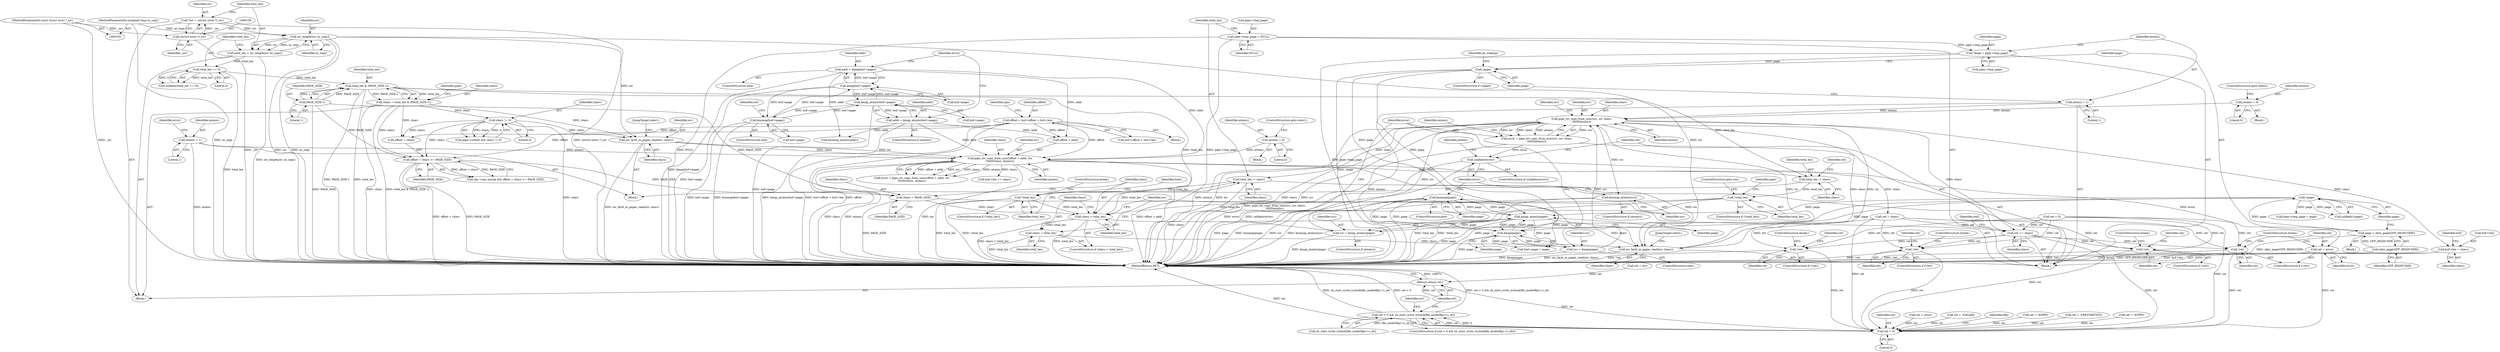 digraph "0_linux_f0d1bec9d58d4c038d0ac958c9af82be6eb18045_1@API" {
"1000438" [label="(Call,pipe_iov_copy_from_user(src, iov, chars,\n\t\t\t\t\t\t\tatomic))"];
"1000427" [label="(Call,src = kmap_atomic(page))"];
"1000429" [label="(Call,kmap_atomic(page))"];
"1000388" [label="(Call,!page)"];
"1000376" [label="(Call,*page = pipe->tmp_page)"];
"1000518" [label="(Call,pipe->tmp_page = NULL)"];
"1000448" [label="(Call,kunmap(page))"];
"1000434" [label="(Call,kmap(page))"];
"1000397" [label="(Call,!page)"];
"1000391" [label="(Call,page = alloc_page(GFP_HIGHUSER))"];
"1000393" [label="(Call,alloc_page(GFP_HIGHUSER))"];
"1000432" [label="(Call,src = kmap(page))"];
"1000421" [label="(Call,iov_fault_in_pages_read(iov, chars))"];
"1000438" [label="(Call,pipe_iov_copy_from_user(src, iov, chars,\n\t\t\t\t\t\t\tatomic))"];
"1000457" [label="(Call,atomic = 0)"];
"1000384" [label="(Call,atomic = 1)"];
"1000272" [label="(Call,pipe_iov_copy_from_user(offset + addr, iov,\n\t\t\t\t\t\t\tchars, atomic))"];
"1000217" [label="(Call,offset = buf->offset + buf->len)"];
"1000264" [label="(Call,addr = kmap(buf->page))"];
"1000266" [label="(Call,kmap(buf->page))"];
"1000259" [label="(Call,kmap_atomic(buf->page))"];
"1000284" [label="(Call,kunmap(buf->page))"];
"1000257" [label="(Call,addr = kmap_atomic(buf->page))"];
"1000251" [label="(Call,iov_fault_in_pages_read(iov, chars))"];
"1000135" [label="(Call,iov_length(iov, nr_segs))"];
"1000126" [label="(Call,*iov = (struct iovec *)_iov)"];
"1000128" [label="(Call,(struct iovec *)_iov)"];
"1000107" [label="(MethodParameterIn,const struct iovec *_iov)"];
"1000108" [label="(MethodParameterIn,unsigned long nr_segs)"];
"1000168" [label="(Call,chars = total_len & (PAGE_SIZE-1))"];
"1000170" [label="(Call,total_len & (PAGE_SIZE-1))"];
"1000140" [label="(Call,total_len == 0)"];
"1000133" [label="(Call,total_len = iov_length(iov, nr_segs))"];
"1000172" [label="(Call,PAGE_SIZE-1)"];
"1000180" [label="(Call,chars != 0)"];
"1000239" [label="(Call,atomic = 1)"];
"1000300" [label="(Call,atomic = 0)"];
"1000415" [label="(Call,chars > total_len)"];
"1000411" [label="(Call,chars = PAGE_SIZE)"];
"1000231" [label="(Call,offset + chars <= PAGE_SIZE)"];
"1000317" [label="(Call,!total_len)"];
"1000310" [label="(Call,total_len -= chars)"];
"1000527" [label="(Call,!total_len)"];
"1000523" [label="(Call,total_len -= chars)"];
"1000418" [label="(Call,chars = total_len)"];
"1000436" [label="(Call,error = pipe_iov_copy_from_user(src, iov, chars,\n\t\t\t\t\t\t\tatomic))"];
"1000451" [label="(Call,unlikely(error))"];
"1000464" [label="(Call,ret = error)"];
"1000618" [label="(Call,ret > 0)"];
"1000617" [label="(Call,ret > 0 && sb_start_write_trylock(file_inode(filp)->i_sb))"];
"1000642" [label="(Return,return ret;)"];
"1000445" [label="(Call,kunmap_atomic(src))"];
"1000468" [label="(Call,ret += chars)"];
"1000334" [label="(Call,!ret)"];
"1000462" [label="(Call,!ret)"];
"1000545" [label="(Call,!ret)"];
"1000557" [label="(Call,!ret)"];
"1000487" [label="(Call,buf->len = chars)"];
"1000182" [label="(Literal,0)"];
"1000326" [label="(Identifier,pipe)"];
"1000385" [label="(Identifier,atomic)"];
"1000467" [label="(ControlStructure,break;)"];
"1000445" [label="(Call,kunmap_atomic(src))"];
"1000128" [label="(Call,(struct iovec *)_iov)"];
"1000464" [label="(Call,ret = error)"];
"1000462" [label="(Call,!ret)"];
"1000258" [label="(Identifier,addr)"];
"1000311" [label="(Identifier,total_len)"];
"1000314" [label="(Identifier,ret)"];
"1000257" [label="(Call,addr = kmap_atomic(buf->page))"];
"1000273" [label="(Call,offset + addr)"];
"1000522" [label="(Identifier,NULL)"];
"1000422" [label="(Identifier,iov)"];
"1000232" [label="(Call,offset + chars)"];
"1000137" [label="(Identifier,nr_segs)"];
"1000618" [label="(Call,ret > 0)"];
"1000386" [label="(Literal,1)"];
"1000270" [label="(Call,error = pipe_iov_copy_from_user(offset + addr, iov,\n\t\t\t\t\t\t\tchars, atomic))"];
"1000487" [label="(Call,buf->len = chars)"];
"1000301" [label="(Identifier,atomic)"];
"1000277" [label="(Identifier,chars)"];
"1000141" [label="(Identifier,total_len)"];
"1000219" [label="(Call,buf->offset + buf->len)"];
"1000468" [label="(Call,ret += chars)"];
"1000271" [label="(Identifier,error)"];
"1000494" [label="(Identifier,buf)"];
"1000390" [label="(Block,)"];
"1000548" [label="(Identifier,ret)"];
"1000460" [label="(ControlStructure,goto redo2;)"];
"1000441" [label="(Identifier,chars)"];
"1000217" [label="(Call,offset = buf->offset + buf->len)"];
"1000178" [label="(Identifier,pipe)"];
"1000240" [label="(Identifier,atomic)"];
"1000461" [label="(ControlStructure,if (!ret))"];
"1000265" [label="(Identifier,addr)"];
"1000470" [label="(Identifier,chars)"];
"1000241" [label="(Literal,1)"];
"1000634" [label="(Call,ret = err)"];
"1000176" [label="(Call,pipe->nrbufs && chars != 0)"];
"1000463" [label="(Identifier,ret)"];
"1000313" [label="(Call,ret = chars)"];
"1000170" [label="(Call,total_len & (PAGE_SIZE-1))"];
"1000447" [label="(ControlStructure,else)"];
"1000431" [label="(ControlStructure,else)"];
"1000352" [label="(Block,)"];
"1000236" [label="(Block,)"];
"1000456" [label="(Block,)"];
"1000227" [label="(Call,ops->can_merge && offset + chars <= PAGE_SIZE)"];
"1000126" [label="(Call,*iov = (struct iovec *)_iov)"];
"1000319" [label="(ControlStructure,goto out;)"];
"1000617" [label="(Call,ret > 0 && sb_start_write_trylock(file_inode(filp)->i_sb))"];
"1000473" [label="(Identifier,buf)"];
"1000334" [label="(Call,!ret)"];
"1000335" [label="(Identifier,ret)"];
"1000446" [label="(Identifier,src)"];
"1000252" [label="(Identifier,iov)"];
"1000398" [label="(Identifier,page)"];
"1000458" [label="(Identifier,atomic)"];
"1000171" [label="(Identifier,total_len)"];
"1000414" [label="(ControlStructure,if (chars > total_len))"];
"1000527" [label="(Call,!total_len)"];
"1000443" [label="(ControlStructure,if (atomic))"];
"1000251" [label="(Call,iov_fault_in_pages_read(iov, chars))"];
"1000340" [label="(ControlStructure,break;)"];
"1000432" [label="(Call,src = kmap(page))"];
"1000142" [label="(Literal,0)"];
"1000546" [label="(Identifier,ret)"];
"1000457" [label="(Call,atomic = 0)"];
"1000136" [label="(Identifier,iov)"];
"1000169" [label="(Identifier,chars)"];
"1000264" [label="(Call,addr = kmap(buf->page))"];
"1000488" [label="(Call,buf->len)"];
"1000452" [label="(Identifier,error)"];
"1000557" [label="(Call,!ret)"];
"1000544" [label="(ControlStructure,if (!ret))"];
"1000433" [label="(Identifier,src)"];
"1000168" [label="(Call,chars = total_len & (PAGE_SIZE-1))"];
"1000423" [label="(Identifier,chars)"];
"1000451" [label="(Call,unlikely(error))"];
"1000428" [label="(Identifier,src)"];
"1000244" [label="(Identifier,error)"];
"1000619" [label="(Identifier,ret)"];
"1000272" [label="(Call,pipe_iov_copy_from_user(offset + addr, iov,\n\t\t\t\t\t\t\tchars, atomic))"];
"1000263" [label="(ControlStructure,else)"];
"1000438" [label="(Call,pipe_iov_copy_from_user(src, iov, chars,\n\t\t\t\t\t\t\tatomic))"];
"1000288" [label="(Call,ret = error)"];
"1000547" [label="(Call,ret = -EAGAIN)"];
"1000642" [label="(Return,return ret;)"];
"1000260" [label="(Call,buf->page)"];
"1000231" [label="(Call,offset + chars <= PAGE_SIZE)"];
"1000644" [label="(MethodReturn,RET)"];
"1000558" [label="(Identifier,ret)"];
"1000378" [label="(Call,pipe->tmp_page)"];
"1000310" [label="(Call,total_len -= chars)"];
"1000624" [label="(Identifier,filp)"];
"1000523" [label="(Call,total_len -= chars)"];
"1000425" [label="(ControlStructure,if (atomic))"];
"1000318" [label="(Identifier,total_len)"];
"1000285" [label="(Call,buf->page)"];
"1000436" [label="(Call,error = pipe_iov_copy_from_user(src, iov, chars,\n\t\t\t\t\t\t\tatomic))"];
"1000444" [label="(Identifier,atomic)"];
"1000387" [label="(ControlStructure,if (!page))"];
"1000437" [label="(Identifier,error)"];
"1000427" [label="(Call,src = kmap_atomic(page))"];
"1000491" [label="(Identifier,chars)"];
"1000281" [label="(Call,kunmap_atomic(addr))"];
"1000130" [label="(Identifier,_iov)"];
"1000629" [label="(Identifier,err)"];
"1000448" [label="(Call,kunmap(page))"];
"1000545" [label="(Call,!ret)"];
"1000303" [label="(ControlStructure,goto redo1;)"];
"1000529" [label="(ControlStructure,break;)"];
"1000110" [label="(Block,)"];
"1000305" [label="(Call,buf->len += chars)"];
"1000337" [label="(Identifier,ret)"];
"1000465" [label="(Identifier,ret)"];
"1000449" [label="(Identifier,page)"];
"1000108" [label="(MethodParameterIn,unsigned long nr_segs)"];
"1000148" [label="(Call,ret = 0)"];
"1000289" [label="(Identifier,ret)"];
"1000409" [label="(Identifier,do_wakeup)"];
"1000376" [label="(Call,*page = pipe->tmp_page)"];
"1000393" [label="(Call,alloc_page(GFP_HIGHUSER))"];
"1000183" [label="(Block,)"];
"1000300" [label="(Call,atomic = 0)"];
"1000133" [label="(Call,total_len = iov_length(iov, nr_segs))"];
"1000299" [label="(Block,)"];
"1000621" [label="(Call,sb_start_write_trylock(file_inode(filp)->i_sb))"];
"1000107" [label="(MethodParameterIn,const struct iovec *_iov)"];
"1000560" [label="(Identifier,ret)"];
"1000127" [label="(Identifier,iov)"];
"1000421" [label="(Call,iov_fault_in_pages_read(iov, chars))"];
"1000532" [label="(Identifier,bufs)"];
"1000563" [label="(ControlStructure,break;)"];
"1000253" [label="(Identifier,chars)"];
"1000525" [label="(Identifier,chars)"];
"1000283" [label="(ControlStructure,else)"];
"1000134" [label="(Identifier,total_len)"];
"1000174" [label="(Literal,1)"];
"1000420" [label="(Identifier,total_len)"];
"1000524" [label="(Identifier,total_len)"];
"1000276" [label="(Identifier,iov)"];
"1000417" [label="(Identifier,total_len)"];
"1000317" [label="(Call,!total_len)"];
"1000336" [label="(Call,ret = -EPIPE)"];
"1000394" [label="(Identifier,GFP_HIGHUSER)"];
"1000259" [label="(Call,kmap_atomic(buf->page))"];
"1000403" [label="(Call,pipe->tmp_page = page)"];
"1000389" [label="(Identifier,page)"];
"1000384" [label="(Call,atomic = 1)"];
"1000519" [label="(Call,pipe->tmp_page)"];
"1000392" [label="(Identifier,page)"];
"1000254" [label="(JumpTarget,redo1:)"];
"1000439" [label="(Identifier,src)"];
"1000278" [label="(Identifier,atomic)"];
"1000139" [label="(Call,unlikely(total_len == 0))"];
"1000388" [label="(Call,!page)"];
"1000413" [label="(Identifier,PAGE_SIZE)"];
"1000559" [label="(Call,ret = -ERESTARTSYS)"];
"1000316" [label="(ControlStructure,if (!total_len))"];
"1000526" [label="(ControlStructure,if (!total_len))"];
"1000267" [label="(Call,buf->page)"];
"1000411" [label="(Call,chars = PAGE_SIZE)"];
"1000643" [label="(Identifier,ret)"];
"1000424" [label="(JumpTarget,redo2:)"];
"1000416" [label="(Identifier,chars)"];
"1000180" [label="(Call,chars != 0)"];
"1000284" [label="(Call,kunmap(buf->page))"];
"1000518" [label="(Call,pipe->tmp_page = NULL)"];
"1000140" [label="(Call,total_len == 0)"];
"1000466" [label="(Identifier,error)"];
"1000471" [label="(Call,buf->page = page)"];
"1000418" [label="(Call,chars = total_len)"];
"1000616" [label="(ControlStructure,if (ret > 0 && sb_start_write_trylock(file_inode(filp)->i_sb)))"];
"1000135" [label="(Call,iov_length(iov, nr_segs))"];
"1000391" [label="(Call,page = alloc_page(GFP_HIGHUSER))"];
"1000312" [label="(Identifier,chars)"];
"1000419" [label="(Identifier,chars)"];
"1000396" [label="(Call,unlikely(!page))"];
"1000229" [label="(Identifier,ops)"];
"1000266" [label="(Call,kmap(buf->page))"];
"1000556" [label="(ControlStructure,if (!ret))"];
"1000377" [label="(Identifier,page)"];
"1000255" [label="(ControlStructure,if (atomic))"];
"1000429" [label="(Call,kmap_atomic(page))"];
"1000163" [label="(Call,ret = -EPIPE)"];
"1000235" [label="(Identifier,PAGE_SIZE)"];
"1000397" [label="(Call,!page)"];
"1000551" [label="(ControlStructure,break;)"];
"1000528" [label="(Identifier,total_len)"];
"1000434" [label="(Call,kmap(page))"];
"1000620" [label="(Literal,0)"];
"1000450" [label="(ControlStructure,if (unlikely(error)))"];
"1000430" [label="(Identifier,page)"];
"1000412" [label="(Identifier,chars)"];
"1000440" [label="(Identifier,iov)"];
"1000455" [label="(Identifier,atomic)"];
"1000218" [label="(Identifier,offset)"];
"1000173" [label="(Identifier,PAGE_SIZE)"];
"1000469" [label="(Identifier,ret)"];
"1000333" [label="(ControlStructure,if (!ret))"];
"1000415" [label="(Call,chars > total_len)"];
"1000459" [label="(Literal,0)"];
"1000442" [label="(Identifier,atomic)"];
"1000172" [label="(Call,PAGE_SIZE-1)"];
"1000435" [label="(Identifier,page)"];
"1000302" [label="(Literal,0)"];
"1000239" [label="(Call,atomic = 1)"];
"1000181" [label="(Identifier,chars)"];
"1000438" -> "1000436"  [label="AST: "];
"1000438" -> "1000442"  [label="CFG: "];
"1000439" -> "1000438"  [label="AST: "];
"1000440" -> "1000438"  [label="AST: "];
"1000441" -> "1000438"  [label="AST: "];
"1000442" -> "1000438"  [label="AST: "];
"1000436" -> "1000438"  [label="CFG: "];
"1000438" -> "1000644"  [label="DDG: atomic"];
"1000438" -> "1000644"  [label="DDG: iov"];
"1000438" -> "1000644"  [label="DDG: chars"];
"1000438" -> "1000644"  [label="DDG: src"];
"1000438" -> "1000421"  [label="DDG: iov"];
"1000438" -> "1000436"  [label="DDG: src"];
"1000438" -> "1000436"  [label="DDG: iov"];
"1000438" -> "1000436"  [label="DDG: chars"];
"1000438" -> "1000436"  [label="DDG: atomic"];
"1000427" -> "1000438"  [label="DDG: src"];
"1000432" -> "1000438"  [label="DDG: src"];
"1000421" -> "1000438"  [label="DDG: iov"];
"1000421" -> "1000438"  [label="DDG: chars"];
"1000457" -> "1000438"  [label="DDG: atomic"];
"1000384" -> "1000438"  [label="DDG: atomic"];
"1000438" -> "1000445"  [label="DDG: src"];
"1000438" -> "1000468"  [label="DDG: chars"];
"1000438" -> "1000487"  [label="DDG: chars"];
"1000438" -> "1000523"  [label="DDG: chars"];
"1000427" -> "1000425"  [label="AST: "];
"1000427" -> "1000429"  [label="CFG: "];
"1000428" -> "1000427"  [label="AST: "];
"1000429" -> "1000427"  [label="AST: "];
"1000437" -> "1000427"  [label="CFG: "];
"1000427" -> "1000644"  [label="DDG: kmap_atomic(page)"];
"1000429" -> "1000427"  [label="DDG: page"];
"1000429" -> "1000430"  [label="CFG: "];
"1000430" -> "1000429"  [label="AST: "];
"1000429" -> "1000644"  [label="DDG: page"];
"1000388" -> "1000429"  [label="DDG: page"];
"1000448" -> "1000429"  [label="DDG: page"];
"1000434" -> "1000429"  [label="DDG: page"];
"1000397" -> "1000429"  [label="DDG: page"];
"1000429" -> "1000434"  [label="DDG: page"];
"1000429" -> "1000448"  [label="DDG: page"];
"1000429" -> "1000471"  [label="DDG: page"];
"1000388" -> "1000387"  [label="AST: "];
"1000388" -> "1000389"  [label="CFG: "];
"1000389" -> "1000388"  [label="AST: "];
"1000392" -> "1000388"  [label="CFG: "];
"1000409" -> "1000388"  [label="CFG: "];
"1000388" -> "1000644"  [label="DDG: !page"];
"1000376" -> "1000388"  [label="DDG: page"];
"1000388" -> "1000434"  [label="DDG: page"];
"1000376" -> "1000352"  [label="AST: "];
"1000376" -> "1000378"  [label="CFG: "];
"1000377" -> "1000376"  [label="AST: "];
"1000378" -> "1000376"  [label="AST: "];
"1000385" -> "1000376"  [label="CFG: "];
"1000376" -> "1000644"  [label="DDG: pipe->tmp_page"];
"1000518" -> "1000376"  [label="DDG: pipe->tmp_page"];
"1000518" -> "1000352"  [label="AST: "];
"1000518" -> "1000522"  [label="CFG: "];
"1000519" -> "1000518"  [label="AST: "];
"1000522" -> "1000518"  [label="AST: "];
"1000524" -> "1000518"  [label="CFG: "];
"1000518" -> "1000644"  [label="DDG: NULL"];
"1000518" -> "1000644"  [label="DDG: pipe->tmp_page"];
"1000448" -> "1000447"  [label="AST: "];
"1000448" -> "1000449"  [label="CFG: "];
"1000449" -> "1000448"  [label="AST: "];
"1000452" -> "1000448"  [label="CFG: "];
"1000448" -> "1000644"  [label="DDG: page"];
"1000448" -> "1000644"  [label="DDG: kunmap(page)"];
"1000448" -> "1000434"  [label="DDG: page"];
"1000434" -> "1000448"  [label="DDG: page"];
"1000448" -> "1000471"  [label="DDG: page"];
"1000434" -> "1000432"  [label="AST: "];
"1000434" -> "1000435"  [label="CFG: "];
"1000435" -> "1000434"  [label="AST: "];
"1000432" -> "1000434"  [label="CFG: "];
"1000434" -> "1000644"  [label="DDG: page"];
"1000434" -> "1000432"  [label="DDG: page"];
"1000397" -> "1000434"  [label="DDG: page"];
"1000434" -> "1000471"  [label="DDG: page"];
"1000397" -> "1000396"  [label="AST: "];
"1000397" -> "1000398"  [label="CFG: "];
"1000398" -> "1000397"  [label="AST: "];
"1000396" -> "1000397"  [label="CFG: "];
"1000397" -> "1000644"  [label="DDG: page"];
"1000397" -> "1000396"  [label="DDG: page"];
"1000391" -> "1000397"  [label="DDG: page"];
"1000397" -> "1000403"  [label="DDG: page"];
"1000391" -> "1000390"  [label="AST: "];
"1000391" -> "1000393"  [label="CFG: "];
"1000392" -> "1000391"  [label="AST: "];
"1000393" -> "1000391"  [label="AST: "];
"1000398" -> "1000391"  [label="CFG: "];
"1000391" -> "1000644"  [label="DDG: alloc_page(GFP_HIGHUSER)"];
"1000393" -> "1000391"  [label="DDG: GFP_HIGHUSER"];
"1000393" -> "1000394"  [label="CFG: "];
"1000394" -> "1000393"  [label="AST: "];
"1000393" -> "1000644"  [label="DDG: GFP_HIGHUSER"];
"1000432" -> "1000431"  [label="AST: "];
"1000433" -> "1000432"  [label="AST: "];
"1000437" -> "1000432"  [label="CFG: "];
"1000432" -> "1000644"  [label="DDG: kmap(page)"];
"1000421" -> "1000352"  [label="AST: "];
"1000421" -> "1000423"  [label="CFG: "];
"1000422" -> "1000421"  [label="AST: "];
"1000423" -> "1000421"  [label="AST: "];
"1000424" -> "1000421"  [label="CFG: "];
"1000421" -> "1000644"  [label="DDG: iov_fault_in_pages_read(iov, chars)"];
"1000272" -> "1000421"  [label="DDG: iov"];
"1000135" -> "1000421"  [label="DDG: iov"];
"1000415" -> "1000421"  [label="DDG: chars"];
"1000418" -> "1000421"  [label="DDG: chars"];
"1000457" -> "1000456"  [label="AST: "];
"1000457" -> "1000459"  [label="CFG: "];
"1000458" -> "1000457"  [label="AST: "];
"1000459" -> "1000457"  [label="AST: "];
"1000460" -> "1000457"  [label="CFG: "];
"1000384" -> "1000352"  [label="AST: "];
"1000384" -> "1000386"  [label="CFG: "];
"1000385" -> "1000384"  [label="AST: "];
"1000386" -> "1000384"  [label="AST: "];
"1000389" -> "1000384"  [label="CFG: "];
"1000384" -> "1000644"  [label="DDG: atomic"];
"1000272" -> "1000270"  [label="AST: "];
"1000272" -> "1000278"  [label="CFG: "];
"1000273" -> "1000272"  [label="AST: "];
"1000276" -> "1000272"  [label="AST: "];
"1000277" -> "1000272"  [label="AST: "];
"1000278" -> "1000272"  [label="AST: "];
"1000270" -> "1000272"  [label="CFG: "];
"1000272" -> "1000644"  [label="DDG: atomic"];
"1000272" -> "1000644"  [label="DDG: iov"];
"1000272" -> "1000644"  [label="DDG: offset + addr"];
"1000272" -> "1000644"  [label="DDG: chars"];
"1000272" -> "1000270"  [label="DDG: offset + addr"];
"1000272" -> "1000270"  [label="DDG: iov"];
"1000272" -> "1000270"  [label="DDG: chars"];
"1000272" -> "1000270"  [label="DDG: atomic"];
"1000217" -> "1000272"  [label="DDG: offset"];
"1000264" -> "1000272"  [label="DDG: addr"];
"1000257" -> "1000272"  [label="DDG: addr"];
"1000251" -> "1000272"  [label="DDG: iov"];
"1000251" -> "1000272"  [label="DDG: chars"];
"1000239" -> "1000272"  [label="DDG: atomic"];
"1000300" -> "1000272"  [label="DDG: atomic"];
"1000272" -> "1000305"  [label="DDG: chars"];
"1000272" -> "1000310"  [label="DDG: chars"];
"1000272" -> "1000313"  [label="DDG: chars"];
"1000217" -> "1000183"  [label="AST: "];
"1000217" -> "1000219"  [label="CFG: "];
"1000218" -> "1000217"  [label="AST: "];
"1000219" -> "1000217"  [label="AST: "];
"1000229" -> "1000217"  [label="CFG: "];
"1000217" -> "1000644"  [label="DDG: buf->offset + buf->len"];
"1000217" -> "1000644"  [label="DDG: offset"];
"1000217" -> "1000231"  [label="DDG: offset"];
"1000217" -> "1000232"  [label="DDG: offset"];
"1000217" -> "1000273"  [label="DDG: offset"];
"1000264" -> "1000263"  [label="AST: "];
"1000264" -> "1000266"  [label="CFG: "];
"1000265" -> "1000264"  [label="AST: "];
"1000266" -> "1000264"  [label="AST: "];
"1000271" -> "1000264"  [label="CFG: "];
"1000264" -> "1000644"  [label="DDG: kmap(buf->page)"];
"1000266" -> "1000264"  [label="DDG: buf->page"];
"1000264" -> "1000273"  [label="DDG: addr"];
"1000264" -> "1000281"  [label="DDG: addr"];
"1000266" -> "1000267"  [label="CFG: "];
"1000267" -> "1000266"  [label="AST: "];
"1000266" -> "1000644"  [label="DDG: buf->page"];
"1000266" -> "1000259"  [label="DDG: buf->page"];
"1000259" -> "1000266"  [label="DDG: buf->page"];
"1000284" -> "1000266"  [label="DDG: buf->page"];
"1000266" -> "1000284"  [label="DDG: buf->page"];
"1000259" -> "1000257"  [label="AST: "];
"1000259" -> "1000260"  [label="CFG: "];
"1000260" -> "1000259"  [label="AST: "];
"1000257" -> "1000259"  [label="CFG: "];
"1000259" -> "1000644"  [label="DDG: buf->page"];
"1000259" -> "1000257"  [label="DDG: buf->page"];
"1000284" -> "1000259"  [label="DDG: buf->page"];
"1000259" -> "1000284"  [label="DDG: buf->page"];
"1000284" -> "1000283"  [label="AST: "];
"1000284" -> "1000285"  [label="CFG: "];
"1000285" -> "1000284"  [label="AST: "];
"1000289" -> "1000284"  [label="CFG: "];
"1000284" -> "1000644"  [label="DDG: buf->page"];
"1000284" -> "1000644"  [label="DDG: kunmap(buf->page)"];
"1000257" -> "1000255"  [label="AST: "];
"1000258" -> "1000257"  [label="AST: "];
"1000271" -> "1000257"  [label="CFG: "];
"1000257" -> "1000644"  [label="DDG: kmap_atomic(buf->page)"];
"1000257" -> "1000273"  [label="DDG: addr"];
"1000257" -> "1000281"  [label="DDG: addr"];
"1000251" -> "1000236"  [label="AST: "];
"1000251" -> "1000253"  [label="CFG: "];
"1000252" -> "1000251"  [label="AST: "];
"1000253" -> "1000251"  [label="AST: "];
"1000254" -> "1000251"  [label="CFG: "];
"1000251" -> "1000644"  [label="DDG: iov_fault_in_pages_read(iov, chars)"];
"1000135" -> "1000251"  [label="DDG: iov"];
"1000168" -> "1000251"  [label="DDG: chars"];
"1000180" -> "1000251"  [label="DDG: chars"];
"1000135" -> "1000133"  [label="AST: "];
"1000135" -> "1000137"  [label="CFG: "];
"1000136" -> "1000135"  [label="AST: "];
"1000137" -> "1000135"  [label="AST: "];
"1000133" -> "1000135"  [label="CFG: "];
"1000135" -> "1000644"  [label="DDG: iov"];
"1000135" -> "1000644"  [label="DDG: nr_segs"];
"1000135" -> "1000133"  [label="DDG: iov"];
"1000135" -> "1000133"  [label="DDG: nr_segs"];
"1000126" -> "1000135"  [label="DDG: iov"];
"1000108" -> "1000135"  [label="DDG: nr_segs"];
"1000126" -> "1000110"  [label="AST: "];
"1000126" -> "1000128"  [label="CFG: "];
"1000127" -> "1000126"  [label="AST: "];
"1000128" -> "1000126"  [label="AST: "];
"1000134" -> "1000126"  [label="CFG: "];
"1000126" -> "1000644"  [label="DDG: (struct iovec *)_iov"];
"1000128" -> "1000126"  [label="DDG: _iov"];
"1000128" -> "1000130"  [label="CFG: "];
"1000129" -> "1000128"  [label="AST: "];
"1000130" -> "1000128"  [label="AST: "];
"1000128" -> "1000644"  [label="DDG: _iov"];
"1000107" -> "1000128"  [label="DDG: _iov"];
"1000107" -> "1000105"  [label="AST: "];
"1000107" -> "1000644"  [label="DDG: _iov"];
"1000108" -> "1000105"  [label="AST: "];
"1000108" -> "1000644"  [label="DDG: nr_segs"];
"1000168" -> "1000110"  [label="AST: "];
"1000168" -> "1000170"  [label="CFG: "];
"1000169" -> "1000168"  [label="AST: "];
"1000170" -> "1000168"  [label="AST: "];
"1000178" -> "1000168"  [label="CFG: "];
"1000168" -> "1000644"  [label="DDG: chars"];
"1000168" -> "1000644"  [label="DDG: total_len & (PAGE_SIZE-1)"];
"1000170" -> "1000168"  [label="DDG: total_len"];
"1000170" -> "1000168"  [label="DDG: PAGE_SIZE-1"];
"1000168" -> "1000180"  [label="DDG: chars"];
"1000168" -> "1000231"  [label="DDG: chars"];
"1000168" -> "1000232"  [label="DDG: chars"];
"1000170" -> "1000172"  [label="CFG: "];
"1000171" -> "1000170"  [label="AST: "];
"1000172" -> "1000170"  [label="AST: "];
"1000170" -> "1000644"  [label="DDG: PAGE_SIZE-1"];
"1000170" -> "1000644"  [label="DDG: total_len"];
"1000140" -> "1000170"  [label="DDG: total_len"];
"1000172" -> "1000170"  [label="DDG: PAGE_SIZE"];
"1000172" -> "1000170"  [label="DDG: 1"];
"1000170" -> "1000310"  [label="DDG: total_len"];
"1000170" -> "1000415"  [label="DDG: total_len"];
"1000140" -> "1000139"  [label="AST: "];
"1000140" -> "1000142"  [label="CFG: "];
"1000141" -> "1000140"  [label="AST: "];
"1000142" -> "1000140"  [label="AST: "];
"1000139" -> "1000140"  [label="CFG: "];
"1000140" -> "1000644"  [label="DDG: total_len"];
"1000140" -> "1000139"  [label="DDG: total_len"];
"1000140" -> "1000139"  [label="DDG: 0"];
"1000133" -> "1000140"  [label="DDG: total_len"];
"1000133" -> "1000110"  [label="AST: "];
"1000134" -> "1000133"  [label="AST: "];
"1000141" -> "1000133"  [label="CFG: "];
"1000133" -> "1000644"  [label="DDG: iov_length(iov, nr_segs)"];
"1000172" -> "1000174"  [label="CFG: "];
"1000173" -> "1000172"  [label="AST: "];
"1000174" -> "1000172"  [label="AST: "];
"1000172" -> "1000644"  [label="DDG: PAGE_SIZE"];
"1000172" -> "1000231"  [label="DDG: PAGE_SIZE"];
"1000172" -> "1000411"  [label="DDG: PAGE_SIZE"];
"1000180" -> "1000176"  [label="AST: "];
"1000180" -> "1000182"  [label="CFG: "];
"1000181" -> "1000180"  [label="AST: "];
"1000182" -> "1000180"  [label="AST: "];
"1000176" -> "1000180"  [label="CFG: "];
"1000180" -> "1000644"  [label="DDG: chars"];
"1000180" -> "1000176"  [label="DDG: chars"];
"1000180" -> "1000176"  [label="DDG: 0"];
"1000180" -> "1000231"  [label="DDG: chars"];
"1000180" -> "1000232"  [label="DDG: chars"];
"1000239" -> "1000236"  [label="AST: "];
"1000239" -> "1000241"  [label="CFG: "];
"1000240" -> "1000239"  [label="AST: "];
"1000241" -> "1000239"  [label="AST: "];
"1000244" -> "1000239"  [label="CFG: "];
"1000239" -> "1000644"  [label="DDG: atomic"];
"1000300" -> "1000299"  [label="AST: "];
"1000300" -> "1000302"  [label="CFG: "];
"1000301" -> "1000300"  [label="AST: "];
"1000302" -> "1000300"  [label="AST: "];
"1000303" -> "1000300"  [label="CFG: "];
"1000415" -> "1000414"  [label="AST: "];
"1000415" -> "1000417"  [label="CFG: "];
"1000416" -> "1000415"  [label="AST: "];
"1000417" -> "1000415"  [label="AST: "];
"1000419" -> "1000415"  [label="CFG: "];
"1000422" -> "1000415"  [label="CFG: "];
"1000415" -> "1000644"  [label="DDG: chars > total_len"];
"1000415" -> "1000644"  [label="DDG: total_len"];
"1000411" -> "1000415"  [label="DDG: chars"];
"1000317" -> "1000415"  [label="DDG: total_len"];
"1000527" -> "1000415"  [label="DDG: total_len"];
"1000415" -> "1000418"  [label="DDG: total_len"];
"1000415" -> "1000523"  [label="DDG: total_len"];
"1000411" -> "1000352"  [label="AST: "];
"1000411" -> "1000413"  [label="CFG: "];
"1000412" -> "1000411"  [label="AST: "];
"1000413" -> "1000411"  [label="AST: "];
"1000416" -> "1000411"  [label="CFG: "];
"1000411" -> "1000644"  [label="DDG: PAGE_SIZE"];
"1000231" -> "1000411"  [label="DDG: PAGE_SIZE"];
"1000231" -> "1000227"  [label="AST: "];
"1000231" -> "1000235"  [label="CFG: "];
"1000232" -> "1000231"  [label="AST: "];
"1000235" -> "1000231"  [label="AST: "];
"1000227" -> "1000231"  [label="CFG: "];
"1000231" -> "1000644"  [label="DDG: PAGE_SIZE"];
"1000231" -> "1000644"  [label="DDG: offset + chars"];
"1000231" -> "1000227"  [label="DDG: offset + chars"];
"1000231" -> "1000227"  [label="DDG: PAGE_SIZE"];
"1000317" -> "1000316"  [label="AST: "];
"1000317" -> "1000318"  [label="CFG: "];
"1000318" -> "1000317"  [label="AST: "];
"1000319" -> "1000317"  [label="CFG: "];
"1000326" -> "1000317"  [label="CFG: "];
"1000317" -> "1000644"  [label="DDG: total_len"];
"1000317" -> "1000644"  [label="DDG: !total_len"];
"1000310" -> "1000317"  [label="DDG: total_len"];
"1000310" -> "1000236"  [label="AST: "];
"1000310" -> "1000312"  [label="CFG: "];
"1000311" -> "1000310"  [label="AST: "];
"1000312" -> "1000310"  [label="AST: "];
"1000314" -> "1000310"  [label="CFG: "];
"1000527" -> "1000526"  [label="AST: "];
"1000527" -> "1000528"  [label="CFG: "];
"1000528" -> "1000527"  [label="AST: "];
"1000529" -> "1000527"  [label="CFG: "];
"1000532" -> "1000527"  [label="CFG: "];
"1000527" -> "1000644"  [label="DDG: total_len"];
"1000527" -> "1000644"  [label="DDG: !total_len"];
"1000523" -> "1000527"  [label="DDG: total_len"];
"1000523" -> "1000352"  [label="AST: "];
"1000523" -> "1000525"  [label="CFG: "];
"1000524" -> "1000523"  [label="AST: "];
"1000525" -> "1000523"  [label="AST: "];
"1000528" -> "1000523"  [label="CFG: "];
"1000523" -> "1000644"  [label="DDG: chars"];
"1000418" -> "1000414"  [label="AST: "];
"1000418" -> "1000420"  [label="CFG: "];
"1000419" -> "1000418"  [label="AST: "];
"1000420" -> "1000418"  [label="AST: "];
"1000422" -> "1000418"  [label="CFG: "];
"1000418" -> "1000644"  [label="DDG: total_len"];
"1000436" -> "1000352"  [label="AST: "];
"1000437" -> "1000436"  [label="AST: "];
"1000444" -> "1000436"  [label="CFG: "];
"1000436" -> "1000644"  [label="DDG: pipe_iov_copy_from_user(src, iov, chars,\n\t\t\t\t\t\t\tatomic)"];
"1000436" -> "1000451"  [label="DDG: error"];
"1000451" -> "1000450"  [label="AST: "];
"1000451" -> "1000452"  [label="CFG: "];
"1000452" -> "1000451"  [label="AST: "];
"1000455" -> "1000451"  [label="CFG: "];
"1000469" -> "1000451"  [label="CFG: "];
"1000451" -> "1000644"  [label="DDG: error"];
"1000451" -> "1000644"  [label="DDG: unlikely(error)"];
"1000451" -> "1000464"  [label="DDG: error"];
"1000464" -> "1000461"  [label="AST: "];
"1000464" -> "1000466"  [label="CFG: "];
"1000465" -> "1000464"  [label="AST: "];
"1000466" -> "1000464"  [label="AST: "];
"1000467" -> "1000464"  [label="CFG: "];
"1000464" -> "1000644"  [label="DDG: error"];
"1000464" -> "1000618"  [label="DDG: ret"];
"1000618" -> "1000617"  [label="AST: "];
"1000618" -> "1000620"  [label="CFG: "];
"1000619" -> "1000618"  [label="AST: "];
"1000620" -> "1000618"  [label="AST: "];
"1000624" -> "1000618"  [label="CFG: "];
"1000617" -> "1000618"  [label="CFG: "];
"1000618" -> "1000644"  [label="DDG: ret"];
"1000618" -> "1000617"  [label="DDG: ret"];
"1000618" -> "1000617"  [label="DDG: 0"];
"1000559" -> "1000618"  [label="DDG: ret"];
"1000288" -> "1000618"  [label="DDG: ret"];
"1000313" -> "1000618"  [label="DDG: ret"];
"1000163" -> "1000618"  [label="DDG: ret"];
"1000547" -> "1000618"  [label="DDG: ret"];
"1000545" -> "1000618"  [label="DDG: ret"];
"1000462" -> "1000618"  [label="DDG: ret"];
"1000468" -> "1000618"  [label="DDG: ret"];
"1000148" -> "1000618"  [label="DDG: ret"];
"1000557" -> "1000618"  [label="DDG: ret"];
"1000336" -> "1000618"  [label="DDG: ret"];
"1000334" -> "1000618"  [label="DDG: ret"];
"1000618" -> "1000642"  [label="DDG: ret"];
"1000617" -> "1000616"  [label="AST: "];
"1000617" -> "1000621"  [label="CFG: "];
"1000621" -> "1000617"  [label="AST: "];
"1000629" -> "1000617"  [label="CFG: "];
"1000643" -> "1000617"  [label="CFG: "];
"1000617" -> "1000644"  [label="DDG: ret > 0"];
"1000617" -> "1000644"  [label="DDG: ret > 0 && sb_start_write_trylock(file_inode(filp)->i_sb)"];
"1000617" -> "1000644"  [label="DDG: sb_start_write_trylock(file_inode(filp)->i_sb)"];
"1000621" -> "1000617"  [label="DDG: file_inode(filp)->i_sb"];
"1000642" -> "1000110"  [label="AST: "];
"1000642" -> "1000643"  [label="CFG: "];
"1000643" -> "1000642"  [label="AST: "];
"1000644" -> "1000642"  [label="CFG: "];
"1000642" -> "1000644"  [label="DDG: <RET>"];
"1000643" -> "1000642"  [label="DDG: ret"];
"1000634" -> "1000642"  [label="DDG: ret"];
"1000445" -> "1000443"  [label="AST: "];
"1000445" -> "1000446"  [label="CFG: "];
"1000446" -> "1000445"  [label="AST: "];
"1000452" -> "1000445"  [label="CFG: "];
"1000445" -> "1000644"  [label="DDG: src"];
"1000445" -> "1000644"  [label="DDG: kunmap_atomic(src)"];
"1000468" -> "1000352"  [label="AST: "];
"1000468" -> "1000470"  [label="CFG: "];
"1000469" -> "1000468"  [label="AST: "];
"1000470" -> "1000468"  [label="AST: "];
"1000473" -> "1000468"  [label="CFG: "];
"1000468" -> "1000334"  [label="DDG: ret"];
"1000468" -> "1000462"  [label="DDG: ret"];
"1000313" -> "1000468"  [label="DDG: ret"];
"1000148" -> "1000468"  [label="DDG: ret"];
"1000468" -> "1000545"  [label="DDG: ret"];
"1000468" -> "1000557"  [label="DDG: ret"];
"1000334" -> "1000333"  [label="AST: "];
"1000334" -> "1000335"  [label="CFG: "];
"1000335" -> "1000334"  [label="AST: "];
"1000337" -> "1000334"  [label="CFG: "];
"1000340" -> "1000334"  [label="CFG: "];
"1000334" -> "1000644"  [label="DDG: !ret"];
"1000313" -> "1000334"  [label="DDG: ret"];
"1000148" -> "1000334"  [label="DDG: ret"];
"1000462" -> "1000461"  [label="AST: "];
"1000462" -> "1000463"  [label="CFG: "];
"1000463" -> "1000462"  [label="AST: "];
"1000465" -> "1000462"  [label="CFG: "];
"1000467" -> "1000462"  [label="CFG: "];
"1000462" -> "1000644"  [label="DDG: !ret"];
"1000313" -> "1000462"  [label="DDG: ret"];
"1000148" -> "1000462"  [label="DDG: ret"];
"1000545" -> "1000544"  [label="AST: "];
"1000545" -> "1000546"  [label="CFG: "];
"1000546" -> "1000545"  [label="AST: "];
"1000548" -> "1000545"  [label="CFG: "];
"1000551" -> "1000545"  [label="CFG: "];
"1000545" -> "1000644"  [label="DDG: !ret"];
"1000313" -> "1000545"  [label="DDG: ret"];
"1000148" -> "1000545"  [label="DDG: ret"];
"1000557" -> "1000556"  [label="AST: "];
"1000557" -> "1000558"  [label="CFG: "];
"1000558" -> "1000557"  [label="AST: "];
"1000560" -> "1000557"  [label="CFG: "];
"1000563" -> "1000557"  [label="CFG: "];
"1000557" -> "1000644"  [label="DDG: !ret"];
"1000313" -> "1000557"  [label="DDG: ret"];
"1000148" -> "1000557"  [label="DDG: ret"];
"1000487" -> "1000352"  [label="AST: "];
"1000487" -> "1000491"  [label="CFG: "];
"1000488" -> "1000487"  [label="AST: "];
"1000491" -> "1000487"  [label="AST: "];
"1000494" -> "1000487"  [label="CFG: "];
"1000487" -> "1000644"  [label="DDG: buf->len"];
}
